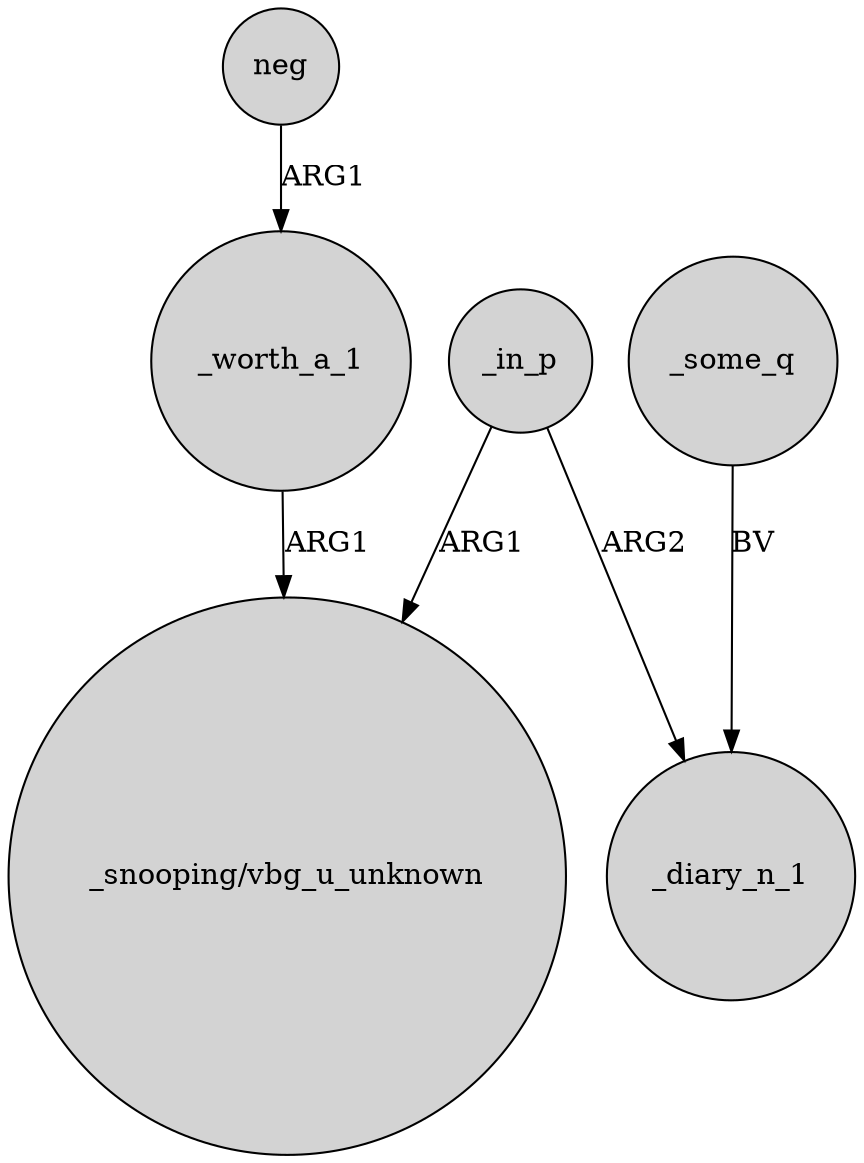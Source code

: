 digraph {
	node [shape=circle style=filled]
	_in_p -> "_snooping/vbg_u_unknown" [label=ARG1]
	_some_q -> _diary_n_1 [label=BV]
	_worth_a_1 -> "_snooping/vbg_u_unknown" [label=ARG1]
	_in_p -> _diary_n_1 [label=ARG2]
	neg -> _worth_a_1 [label=ARG1]
}
